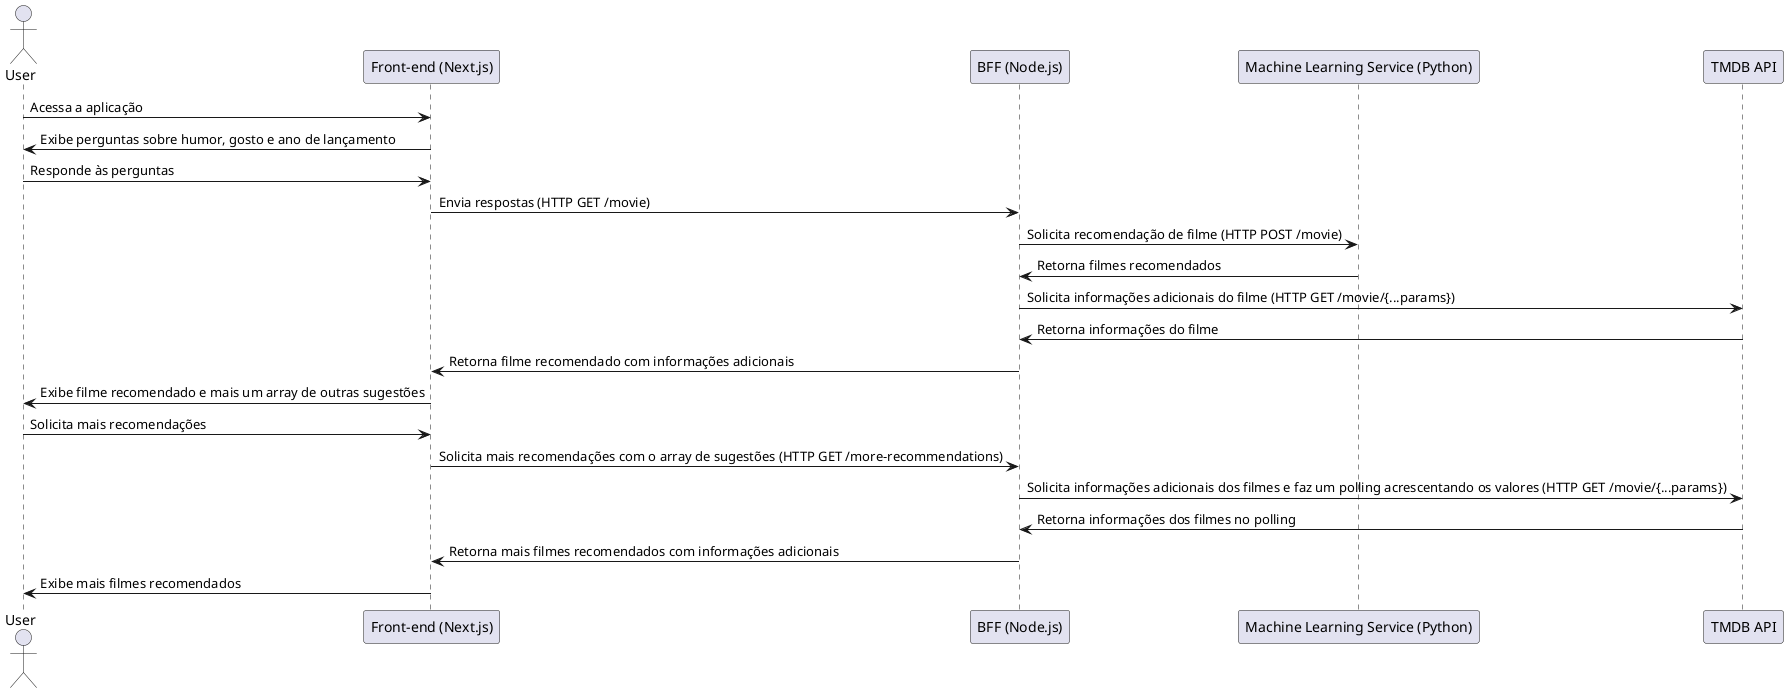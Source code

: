 @startuml
actor User

participant "Front-end (Next.js)" as FrontEnd
participant "BFF (Node.js)" as BFF
participant "Machine Learning Service (Python)" as MLService
participant "TMDB API" as TMDB

User -> FrontEnd: Acessa a aplicação
FrontEnd -> User: Exibe perguntas sobre humor, gosto e ano de lançamento
User -> FrontEnd: Responde às perguntas
FrontEnd -> BFF: Envia respostas (HTTP GET /movie)
BFF -> MLService: Solicita recomendação de filme (HTTP POST /movie)
MLService -> BFF: Retorna filmes recomendados
BFF -> TMDB: Solicita informações adicionais do filme (HTTP GET /movie/{...params})
TMDB -> BFF: Retorna informações do filme
BFF -> FrontEnd: Retorna filme recomendado com informações adicionais
FrontEnd -> User: Exibe filme recomendado e mais um array de outras sugestões

User -> FrontEnd: Solicita mais recomendações 
FrontEnd -> BFF: Solicita mais recomendações com o array de sugestões (HTTP GET /more-recommendations)
BFF -> TMDB: Solicita informações adicionais dos filmes e faz um polling acrescentando os valores (HTTP GET /movie/{...params})
TMDB -> BFF: Retorna informações dos filmes no polling
BFF -> FrontEnd: Retorna mais filmes recomendados com informações adicionais
FrontEnd -> User: Exibe mais filmes recomendados

@enduml